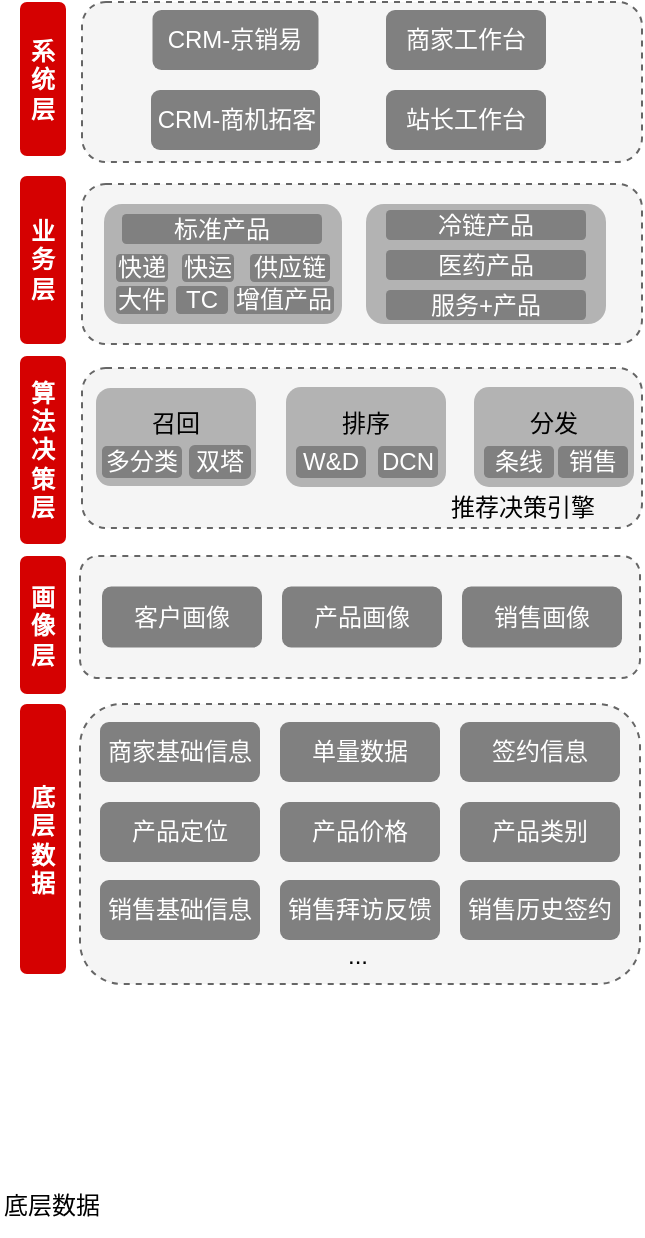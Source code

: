 <mxfile version="20.7.4" type="github">
  <diagram id="DPb6qml3PPKVToHAS9O5" name="第 1 页">
    <mxGraphModel dx="1121" dy="625" grid="1" gridSize="10" guides="1" tooltips="1" connect="1" arrows="1" fold="1" page="1" pageScale="1" pageWidth="827" pageHeight="1169" math="0" shadow="0">
      <root>
        <mxCell id="0" />
        <mxCell id="1" parent="0" />
        <mxCell id="wA1a_2lpNDio3Y59-0J--76" value="&lt;span style=&quot;font-style: normal;&quot;&gt;底层数据&lt;/span&gt;" style="text;html=1;align=left;verticalAlign=middle;resizable=0;points=[];autosize=1;strokeColor=none;fillColor=none;fontStyle=2" vertex="1" parent="1">
          <mxGeometry x="70" y="650" width="70" height="30" as="geometry" />
        </mxCell>
        <mxCell id="wA1a_2lpNDio3Y59-0J--19" value="" style="rounded=1;whiteSpace=wrap;html=1;dashed=1;container=0;fillColor=#f5f5f5;fontColor=#333333;strokeColor=#666666;" vertex="1" parent="1">
          <mxGeometry x="110" y="414" width="280" height="140" as="geometry" />
        </mxCell>
        <mxCell id="wA1a_2lpNDio3Y59-0J--1" value="商家基础信息" style="rounded=1;whiteSpace=wrap;html=1;container=0;fillColor=#808080;fontColor=#FFFFFF;strokeColor=none;" vertex="1" parent="1">
          <mxGeometry x="120" y="423" width="80" height="30" as="geometry" />
        </mxCell>
        <mxCell id="wA1a_2lpNDio3Y59-0J--3" value="单量数据" style="rounded=1;whiteSpace=wrap;html=1;container=0;fillColor=#808080;strokeColor=none;fontColor=#FFFFFF;" vertex="1" parent="1">
          <mxGeometry x="210" y="423" width="80" height="30" as="geometry" />
        </mxCell>
        <mxCell id="wA1a_2lpNDio3Y59-0J--4" value="签约信息" style="rounded=1;whiteSpace=wrap;html=1;container=0;strokeColor=none;fillColor=#808080;fontColor=#FFFFFF;" vertex="1" parent="1">
          <mxGeometry x="300" y="423" width="80" height="30" as="geometry" />
        </mxCell>
        <mxCell id="wA1a_2lpNDio3Y59-0J--5" value="产品定位" style="rounded=1;whiteSpace=wrap;html=1;container=0;fillColor=#808080;strokeColor=none;fontColor=#FFFFFF;" vertex="1" parent="1">
          <mxGeometry x="120" y="463" width="80" height="30" as="geometry" />
        </mxCell>
        <mxCell id="wA1a_2lpNDio3Y59-0J--6" value="产品价格" style="rounded=1;whiteSpace=wrap;html=1;container=0;fillColor=#808080;strokeColor=none;fontColor=#FFFFFF;" vertex="1" parent="1">
          <mxGeometry x="210" y="463" width="80" height="30" as="geometry" />
        </mxCell>
        <mxCell id="wA1a_2lpNDio3Y59-0J--7" value="产品类别" style="rounded=1;whiteSpace=wrap;html=1;container=0;strokeColor=none;fillColor=#808080;fontColor=#FFFFFF;" vertex="1" parent="1">
          <mxGeometry x="300" y="463" width="80" height="30" as="geometry" />
        </mxCell>
        <mxCell id="wA1a_2lpNDio3Y59-0J--14" value="销售基础信息" style="rounded=1;whiteSpace=wrap;html=1;container=0;fillColor=#808080;strokeColor=none;fontColor=#FFFFFF;" vertex="1" parent="1">
          <mxGeometry x="120" y="502" width="80" height="30" as="geometry" />
        </mxCell>
        <mxCell id="wA1a_2lpNDio3Y59-0J--15" value="销售拜访反馈" style="rounded=1;whiteSpace=wrap;html=1;container=0;fillColor=#808080;strokeColor=none;fontColor=#FFFFFF;" vertex="1" parent="1">
          <mxGeometry x="210" y="502" width="80" height="30" as="geometry" />
        </mxCell>
        <mxCell id="wA1a_2lpNDio3Y59-0J--16" value="销售历史签约" style="rounded=1;whiteSpace=wrap;html=1;container=0;fillColor=#808080;strokeColor=none;fontColor=#FFFFFF;" vertex="1" parent="1">
          <mxGeometry x="300" y="502" width="80" height="30" as="geometry" />
        </mxCell>
        <mxCell id="wA1a_2lpNDio3Y59-0J--60" value="..." style="text;html=1;strokeColor=none;fillColor=none;align=center;verticalAlign=middle;whiteSpace=wrap;rounded=0;container=0;" vertex="1" parent="1">
          <mxGeometry x="219" y="525" width="60" height="30" as="geometry" />
        </mxCell>
        <mxCell id="wA1a_2lpNDio3Y59-0J--18" value="" style="rounded=1;whiteSpace=wrap;html=1;dashed=1;fillColor=#f5f5f5;fontColor=#333333;strokeColor=#666666;" vertex="1" parent="1">
          <mxGeometry x="110" y="340" width="280" height="61" as="geometry" />
        </mxCell>
        <mxCell id="wA1a_2lpNDio3Y59-0J--20" value="客户画像" style="rounded=1;whiteSpace=wrap;html=1;fillColor=#808080;strokeColor=none;fontColor=#FFFFFF;" vertex="1" parent="1">
          <mxGeometry x="121" y="355.25" width="80" height="30.5" as="geometry" />
        </mxCell>
        <mxCell id="wA1a_2lpNDio3Y59-0J--21" value="销售画像" style="rounded=1;whiteSpace=wrap;html=1;fillColor=#808080;strokeColor=none;fontColor=#FFFFFF;" vertex="1" parent="1">
          <mxGeometry x="301" y="355.25" width="80" height="30.5" as="geometry" />
        </mxCell>
        <mxCell id="wA1a_2lpNDio3Y59-0J--22" value="产品画像" style="rounded=1;whiteSpace=wrap;html=1;fillColor=#808080;strokeColor=none;fontColor=#FFFFFF;" vertex="1" parent="1">
          <mxGeometry x="211" y="355.25" width="80" height="30.5" as="geometry" />
        </mxCell>
        <mxCell id="wA1a_2lpNDio3Y59-0J--78" value="&lt;b&gt;&lt;font color=&quot;#ffffff&quot;&gt;系统层&lt;/font&gt;&lt;/b&gt;" style="rounded=1;whiteSpace=wrap;html=1;shadow=0;strokeColor=none;fillColor=#D50101;" vertex="1" parent="1">
          <mxGeometry x="80" y="63" width="23" height="77" as="geometry" />
        </mxCell>
        <mxCell id="wA1a_2lpNDio3Y59-0J--79" value="&lt;b&gt;&lt;font color=&quot;#ffffff&quot;&gt;底层数据&lt;/font&gt;&lt;/b&gt;" style="rounded=1;whiteSpace=wrap;html=1;shadow=0;strokeColor=none;fillColor=#D50101;" vertex="1" parent="1">
          <mxGeometry x="80" y="414" width="23" height="135" as="geometry" />
        </mxCell>
        <mxCell id="wA1a_2lpNDio3Y59-0J--80" value="&lt;font color=&quot;#ffffff&quot;&gt;&lt;b&gt;画像层&lt;/b&gt;&lt;/font&gt;" style="rounded=1;whiteSpace=wrap;html=1;shadow=0;strokeColor=none;fillColor=#D50101;" vertex="1" parent="1">
          <mxGeometry x="80" y="340" width="23" height="69" as="geometry" />
        </mxCell>
        <mxCell id="wA1a_2lpNDio3Y59-0J--81" value="&lt;font color=&quot;#ffffff&quot;&gt;&lt;b&gt;算法决策层&lt;/b&gt;&lt;/font&gt;" style="rounded=1;whiteSpace=wrap;html=1;shadow=0;strokeColor=none;fillColor=#D50101;" vertex="1" parent="1">
          <mxGeometry x="80" y="240" width="23" height="94" as="geometry" />
        </mxCell>
        <mxCell id="wA1a_2lpNDio3Y59-0J--82" value="&lt;font color=&quot;#ffffff&quot;&gt;&lt;b&gt;业务层&lt;/b&gt;&lt;/font&gt;" style="rounded=1;whiteSpace=wrap;html=1;shadow=0;strokeColor=none;fillColor=#D50101;" vertex="1" parent="1">
          <mxGeometry x="80" y="150" width="23" height="84" as="geometry" />
        </mxCell>
        <mxCell id="wA1a_2lpNDio3Y59-0J--23" value="" style="rounded=1;whiteSpace=wrap;html=1;dashed=1;fillColor=#f5f5f5;fontColor=#333333;strokeColor=#666666;" vertex="1" parent="1">
          <mxGeometry x="111" y="246" width="280" height="80" as="geometry" />
        </mxCell>
        <mxCell id="wA1a_2lpNDio3Y59-0J--24" value="召回&lt;br&gt;&lt;br&gt;" style="rounded=1;whiteSpace=wrap;html=1;fillColor=#B3B3B3;strokeColor=none;" vertex="1" parent="1">
          <mxGeometry x="118" y="256" width="80" height="49" as="geometry" />
        </mxCell>
        <mxCell id="wA1a_2lpNDio3Y59-0J--25" value="排序&lt;br&gt;&lt;br&gt;" style="rounded=1;whiteSpace=wrap;html=1;fillColor=#B3B3B3;strokeColor=none;" vertex="1" parent="1">
          <mxGeometry x="213" y="255.5" width="80" height="50" as="geometry" />
        </mxCell>
        <mxCell id="wA1a_2lpNDio3Y59-0J--26" value="推荐决策引擎" style="text;html=1;strokeColor=none;fillColor=none;align=center;verticalAlign=middle;whiteSpace=wrap;rounded=0;" vertex="1" parent="1">
          <mxGeometry x="292" y="301" width="79" height="30" as="geometry" />
        </mxCell>
        <mxCell id="wA1a_2lpNDio3Y59-0J--28" value="分发&lt;br&gt;&lt;br&gt;" style="rounded=1;whiteSpace=wrap;html=1;fillColor=#B3B3B3;strokeColor=none;" vertex="1" parent="1">
          <mxGeometry x="307" y="255.5" width="80" height="50" as="geometry" />
        </mxCell>
        <mxCell id="wA1a_2lpNDio3Y59-0J--34" value="双塔" style="rounded=1;whiteSpace=wrap;html=1;strokeColor=#808080;fillColor=#808080;fontColor=#FFFFFF;" vertex="1" parent="1">
          <mxGeometry x="165" y="285" width="30" height="16" as="geometry" />
        </mxCell>
        <mxCell id="wA1a_2lpNDio3Y59-0J--35" value="多分类" style="rounded=1;whiteSpace=wrap;html=1;fillColor=#808080;strokeColor=none;fontColor=#FFFFFF;" vertex="1" parent="1">
          <mxGeometry x="121" y="285" width="40" height="16" as="geometry" />
        </mxCell>
        <mxCell id="wA1a_2lpNDio3Y59-0J--36" value="W&amp;amp;D" style="rounded=1;whiteSpace=wrap;html=1;fillColor=#808080;strokeColor=none;fontColor=#FFFFFF;" vertex="1" parent="1">
          <mxGeometry x="218" y="285" width="35" height="16" as="geometry" />
        </mxCell>
        <mxCell id="wA1a_2lpNDio3Y59-0J--38" value="DCN" style="rounded=1;whiteSpace=wrap;html=1;fillColor=#808080;strokeColor=none;fontColor=#FFFFFF;" vertex="1" parent="1">
          <mxGeometry x="259" y="285" width="30" height="16" as="geometry" />
        </mxCell>
        <mxCell id="wA1a_2lpNDio3Y59-0J--39" value="条线" style="rounded=1;whiteSpace=wrap;html=1;strokeColor=none;fillColor=#808080;fontColor=#FFFFFF;" vertex="1" parent="1">
          <mxGeometry x="312" y="285" width="35" height="16" as="geometry" />
        </mxCell>
        <mxCell id="wA1a_2lpNDio3Y59-0J--40" value="销售" style="rounded=1;whiteSpace=wrap;html=1;strokeColor=none;fillColor=#808080;fontColor=#FFFFFF;" vertex="1" parent="1">
          <mxGeometry x="349" y="285" width="35" height="16" as="geometry" />
        </mxCell>
        <mxCell id="wA1a_2lpNDio3Y59-0J--29" value="" style="rounded=1;whiteSpace=wrap;html=1;dashed=1;fillColor=#f5f5f5;fontColor=#333333;strokeColor=#666666;" vertex="1" parent="1">
          <mxGeometry x="111" y="154" width="280" height="80" as="geometry" />
        </mxCell>
        <mxCell id="wA1a_2lpNDio3Y59-0J--43" value="&amp;nbsp;&amp;nbsp;" style="rounded=1;whiteSpace=wrap;html=1;fillColor=#B3B3B3;fontColor=#333333;strokeColor=none;" vertex="1" parent="1">
          <mxGeometry x="122" y="164" width="119" height="60" as="geometry" />
        </mxCell>
        <mxCell id="wA1a_2lpNDio3Y59-0J--44" value="" style="rounded=1;whiteSpace=wrap;html=1;fillColor=#B3B3B3;fontColor=#333333;strokeColor=none;" vertex="1" parent="1">
          <mxGeometry x="253" y="164" width="120" height="60" as="geometry" />
        </mxCell>
        <mxCell id="wA1a_2lpNDio3Y59-0J--45" value="标准产品" style="rounded=1;whiteSpace=wrap;html=1;fillColor=#808080;fontColor=#FFFFFF;strokeColor=none;" vertex="1" parent="1">
          <mxGeometry x="131" y="169" width="100" height="15" as="geometry" />
        </mxCell>
        <mxCell id="wA1a_2lpNDio3Y59-0J--46" value="供应链" style="rounded=1;whiteSpace=wrap;html=1;fillColor=#808080;fontColor=#FFFFFF;strokeColor=none;" vertex="1" parent="1">
          <mxGeometry x="195" y="189" width="40" height="14" as="geometry" />
        </mxCell>
        <mxCell id="wA1a_2lpNDio3Y59-0J--48" value="快运" style="rounded=1;whiteSpace=wrap;html=1;fillColor=#808080;fontColor=#FFFFFF;strokeColor=none;" vertex="1" parent="1">
          <mxGeometry x="161" y="189" width="26" height="14" as="geometry" />
        </mxCell>
        <mxCell id="wA1a_2lpNDio3Y59-0J--49" value="快递" style="rounded=1;whiteSpace=wrap;html=1;fillColor=#808080;fontColor=#FFFFFF;strokeColor=none;" vertex="1" parent="1">
          <mxGeometry x="128" y="189" width="26" height="14" as="geometry" />
        </mxCell>
        <mxCell id="wA1a_2lpNDio3Y59-0J--50" value="TC" style="rounded=1;whiteSpace=wrap;html=1;fillColor=#808080;fontColor=#FFFFFF;strokeColor=none;" vertex="1" parent="1">
          <mxGeometry x="158" y="205" width="26" height="14" as="geometry" />
        </mxCell>
        <mxCell id="wA1a_2lpNDio3Y59-0J--51" value="大件" style="rounded=1;whiteSpace=wrap;html=1;fillColor=#808080;fontColor=#FFFFFF;strokeColor=none;" vertex="1" parent="1">
          <mxGeometry x="128" y="205" width="26" height="14" as="geometry" />
        </mxCell>
        <mxCell id="wA1a_2lpNDio3Y59-0J--52" value="增值产品" style="rounded=1;whiteSpace=wrap;html=1;fillColor=#808080;fontColor=#FFFFFF;strokeColor=none;" vertex="1" parent="1">
          <mxGeometry x="187" y="205" width="50" height="14" as="geometry" />
        </mxCell>
        <mxCell id="wA1a_2lpNDio3Y59-0J--53" value="冷链产品" style="rounded=1;whiteSpace=wrap;html=1;fillColor=#808080;fontColor=#FFFFFF;strokeColor=none;" vertex="1" parent="1">
          <mxGeometry x="263" y="167" width="100" height="15" as="geometry" />
        </mxCell>
        <mxCell id="wA1a_2lpNDio3Y59-0J--54" value="医药产品" style="rounded=1;whiteSpace=wrap;html=1;fillColor=#808080;fontColor=#FFFFFF;strokeColor=none;" vertex="1" parent="1">
          <mxGeometry x="263" y="187" width="100" height="15" as="geometry" />
        </mxCell>
        <mxCell id="wA1a_2lpNDio3Y59-0J--55" value="服务+产品" style="rounded=1;whiteSpace=wrap;html=1;fillColor=#808080;fontColor=#FFFFFF;strokeColor=none;" vertex="1" parent="1">
          <mxGeometry x="263" y="207" width="100" height="15" as="geometry" />
        </mxCell>
        <mxCell id="wA1a_2lpNDio3Y59-0J--42" value="" style="rounded=1;whiteSpace=wrap;html=1;dashed=1;fillColor=#f5f5f5;fontColor=#333333;strokeColor=#666666;" vertex="1" parent="1">
          <mxGeometry x="111" y="63" width="280" height="80" as="geometry" />
        </mxCell>
        <mxCell id="wA1a_2lpNDio3Y59-0J--56" value="CRM-京销易" style="rounded=1;whiteSpace=wrap;html=1;fillColor=#808080;strokeColor=none;fontColor=#FFFFFF;" vertex="1" parent="1">
          <mxGeometry x="146.25" y="67" width="83" height="30" as="geometry" />
        </mxCell>
        <mxCell id="wA1a_2lpNDio3Y59-0J--57" value="CRM-商机拓客" style="rounded=1;whiteSpace=wrap;html=1;fillColor=#808080;strokeColor=none;fontColor=#FFFFFF;" vertex="1" parent="1">
          <mxGeometry x="145.5" y="107" width="84.5" height="30" as="geometry" />
        </mxCell>
        <mxCell id="wA1a_2lpNDio3Y59-0J--58" value="商家工作台" style="rounded=1;whiteSpace=wrap;html=1;fillColor=#808080;strokeColor=none;fontColor=#FFFFFF;" vertex="1" parent="1">
          <mxGeometry x="263" y="67" width="80" height="30" as="geometry" />
        </mxCell>
        <mxCell id="wA1a_2lpNDio3Y59-0J--59" value="站长工作台" style="rounded=1;whiteSpace=wrap;html=1;fillColor=#808080;strokeColor=none;fontColor=#FFFFFF;" vertex="1" parent="1">
          <mxGeometry x="263" y="107" width="80" height="30" as="geometry" />
        </mxCell>
      </root>
    </mxGraphModel>
  </diagram>
</mxfile>

